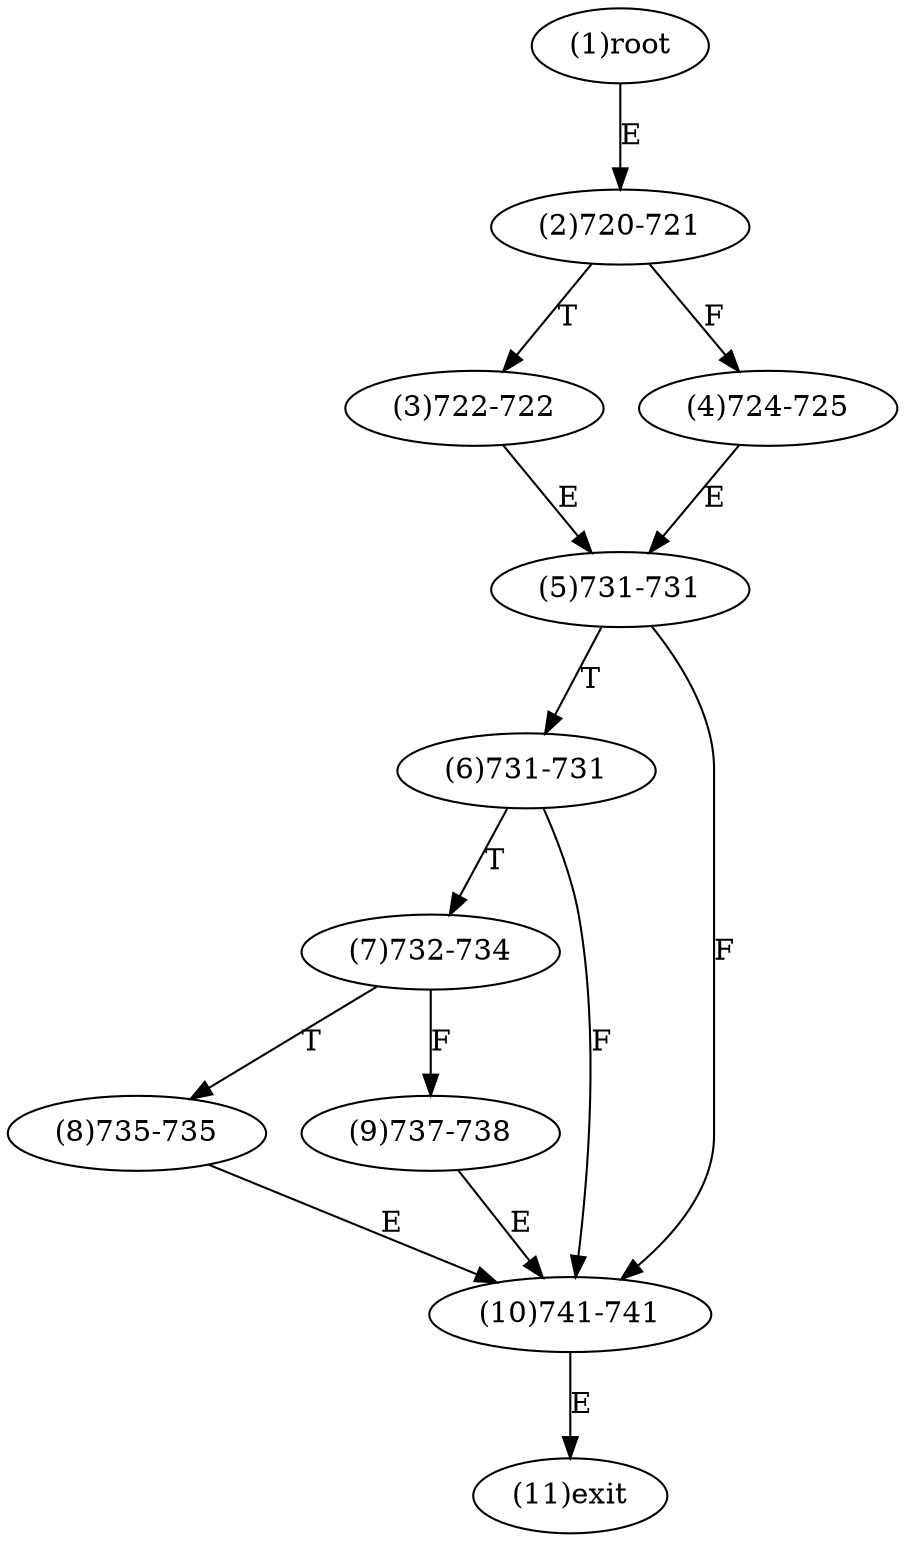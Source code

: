 digraph "" { 
1[ label="(1)root"];
2[ label="(2)720-721"];
3[ label="(3)722-722"];
4[ label="(4)724-725"];
5[ label="(5)731-731"];
6[ label="(6)731-731"];
7[ label="(7)732-734"];
8[ label="(8)735-735"];
9[ label="(9)737-738"];
10[ label="(10)741-741"];
11[ label="(11)exit"];
1->2[ label="E"];
2->4[ label="F"];
2->3[ label="T"];
3->5[ label="E"];
4->5[ label="E"];
5->10[ label="F"];
5->6[ label="T"];
6->10[ label="F"];
6->7[ label="T"];
7->9[ label="F"];
7->8[ label="T"];
8->10[ label="E"];
9->10[ label="E"];
10->11[ label="E"];
}